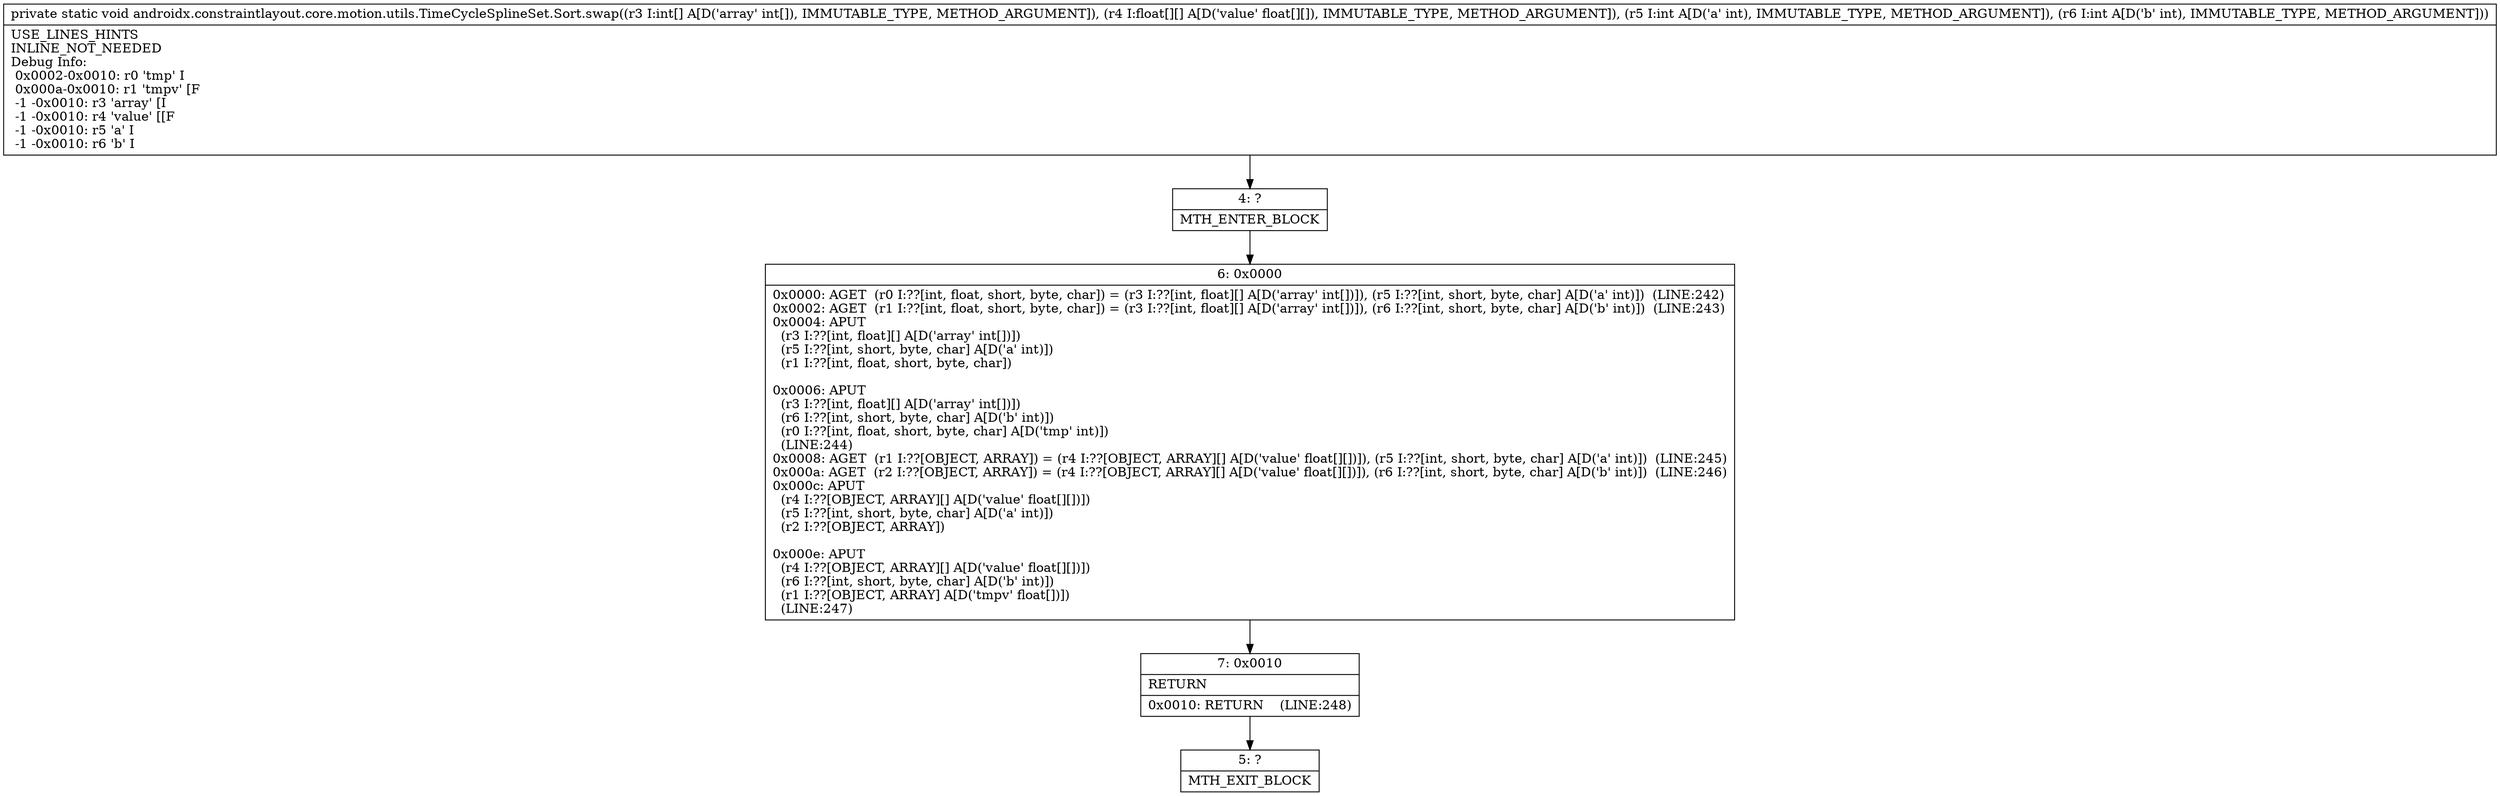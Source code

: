 digraph "CFG forandroidx.constraintlayout.core.motion.utils.TimeCycleSplineSet.Sort.swap([I[[FII)V" {
Node_4 [shape=record,label="{4\:\ ?|MTH_ENTER_BLOCK\l}"];
Node_6 [shape=record,label="{6\:\ 0x0000|0x0000: AGET  (r0 I:??[int, float, short, byte, char]) = (r3 I:??[int, float][] A[D('array' int[])]), (r5 I:??[int, short, byte, char] A[D('a' int)])  (LINE:242)\l0x0002: AGET  (r1 I:??[int, float, short, byte, char]) = (r3 I:??[int, float][] A[D('array' int[])]), (r6 I:??[int, short, byte, char] A[D('b' int)])  (LINE:243)\l0x0004: APUT  \l  (r3 I:??[int, float][] A[D('array' int[])])\l  (r5 I:??[int, short, byte, char] A[D('a' int)])\l  (r1 I:??[int, float, short, byte, char])\l \l0x0006: APUT  \l  (r3 I:??[int, float][] A[D('array' int[])])\l  (r6 I:??[int, short, byte, char] A[D('b' int)])\l  (r0 I:??[int, float, short, byte, char] A[D('tmp' int)])\l  (LINE:244)\l0x0008: AGET  (r1 I:??[OBJECT, ARRAY]) = (r4 I:??[OBJECT, ARRAY][] A[D('value' float[][])]), (r5 I:??[int, short, byte, char] A[D('a' int)])  (LINE:245)\l0x000a: AGET  (r2 I:??[OBJECT, ARRAY]) = (r4 I:??[OBJECT, ARRAY][] A[D('value' float[][])]), (r6 I:??[int, short, byte, char] A[D('b' int)])  (LINE:246)\l0x000c: APUT  \l  (r4 I:??[OBJECT, ARRAY][] A[D('value' float[][])])\l  (r5 I:??[int, short, byte, char] A[D('a' int)])\l  (r2 I:??[OBJECT, ARRAY])\l \l0x000e: APUT  \l  (r4 I:??[OBJECT, ARRAY][] A[D('value' float[][])])\l  (r6 I:??[int, short, byte, char] A[D('b' int)])\l  (r1 I:??[OBJECT, ARRAY] A[D('tmpv' float[])])\l  (LINE:247)\l}"];
Node_7 [shape=record,label="{7\:\ 0x0010|RETURN\l|0x0010: RETURN    (LINE:248)\l}"];
Node_5 [shape=record,label="{5\:\ ?|MTH_EXIT_BLOCK\l}"];
MethodNode[shape=record,label="{private static void androidx.constraintlayout.core.motion.utils.TimeCycleSplineSet.Sort.swap((r3 I:int[] A[D('array' int[]), IMMUTABLE_TYPE, METHOD_ARGUMENT]), (r4 I:float[][] A[D('value' float[][]), IMMUTABLE_TYPE, METHOD_ARGUMENT]), (r5 I:int A[D('a' int), IMMUTABLE_TYPE, METHOD_ARGUMENT]), (r6 I:int A[D('b' int), IMMUTABLE_TYPE, METHOD_ARGUMENT]))  | USE_LINES_HINTS\lINLINE_NOT_NEEDED\lDebug Info:\l  0x0002\-0x0010: r0 'tmp' I\l  0x000a\-0x0010: r1 'tmpv' [F\l  \-1 \-0x0010: r3 'array' [I\l  \-1 \-0x0010: r4 'value' [[F\l  \-1 \-0x0010: r5 'a' I\l  \-1 \-0x0010: r6 'b' I\l}"];
MethodNode -> Node_4;Node_4 -> Node_6;
Node_6 -> Node_7;
Node_7 -> Node_5;
}

